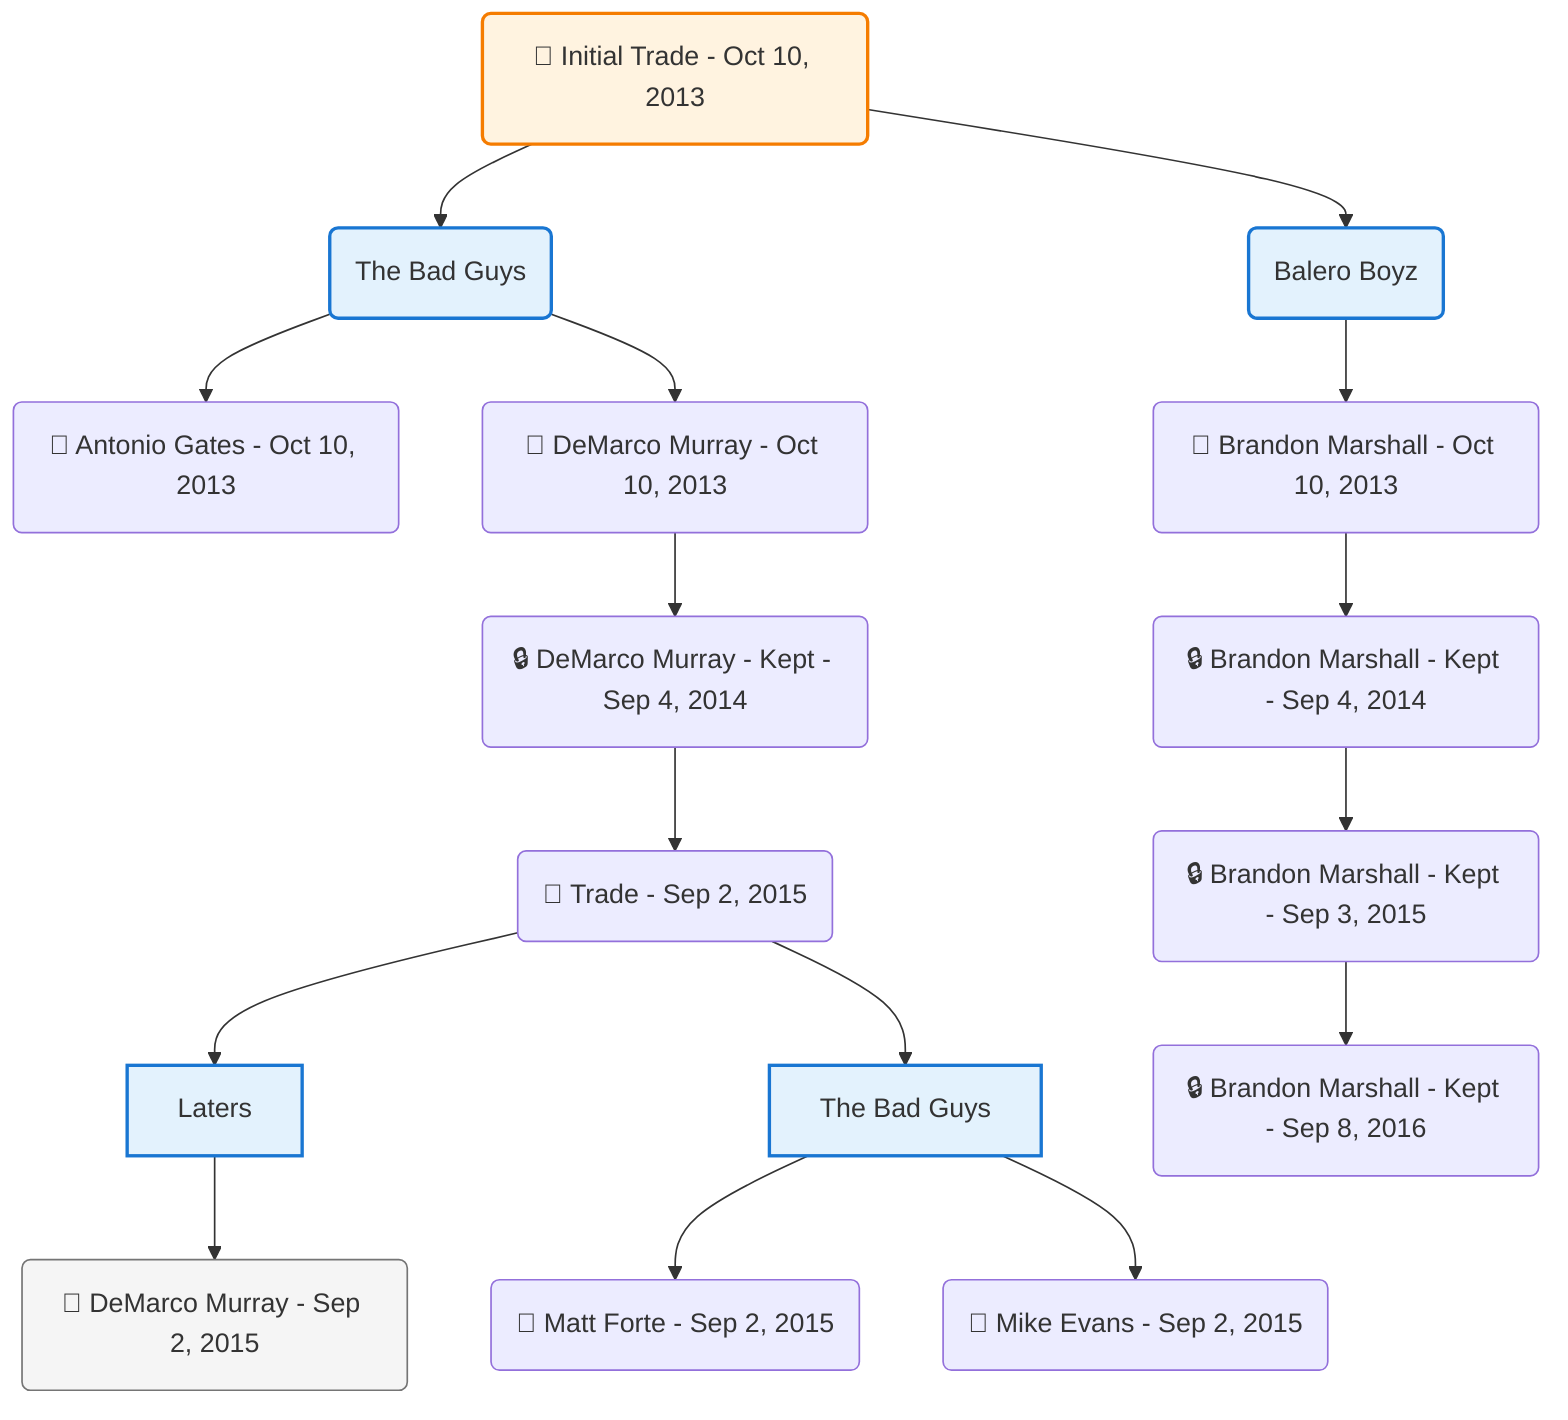 flowchart TD

    TRADE_MAIN("🔄 Initial Trade - Oct 10, 2013")
    TEAM_1("The Bad Guys")
    TEAM_2("Balero Boyz")
    NODE_66533ce7-e424-4db9-b1e6-69d2793fbf37("🔄 Antonio Gates - Oct 10, 2013")
    NODE_c342e257-bce7-4d20-b0e1-b93f656fd37d("🔄 DeMarco Murray - Oct 10, 2013")
    NODE_252cea38-12c7-4de5-92e8-a5111fa2c415("🔒 DeMarco Murray - Kept - Sep 4, 2014")
    TRADE_010a40ad-8d41-4e6b-8d47-6fc59b9e957e_3("🔄 Trade - Sep 2, 2015")
    TEAM_825928a9-7194-43aa-b7ae-fc78c2510b16_4["Laters"]
    NODE_315dcdec-74d4-409e-a6de-7faeccc194c9("🔄 DeMarco Murray - Sep 2, 2015")
    TEAM_b2220d1a-ff75-4622-9757-09978901110f_5["The Bad Guys"]
    NODE_dcd01172-2bef-4dc5-abd7-0eccecc83647("🔄 Matt Forte - Sep 2, 2015")
    NODE_be7b4e4f-e076-4723-be82-ca938ed204cf("🔄 Mike Evans - Sep 2, 2015")
    NODE_118e32c0-67e9-4389-a4ee-c08ac6807fae("🔄 Brandon Marshall - Oct 10, 2013")
    NODE_92c37598-7382-4b39-9000-5d1c3f39f94d("🔒 Brandon Marshall - Kept - Sep 4, 2014")
    NODE_4cce0e57-7dc5-4594-bee2-7c0628468f55("🔒 Brandon Marshall - Kept - Sep 3, 2015")
    NODE_033d402e-8eeb-4c06-bd26-c690226fe23a("🔒 Brandon Marshall - Kept - Sep 8, 2016")

    TRADE_MAIN --> TEAM_1
    TRADE_MAIN --> TEAM_2
    TEAM_1 --> NODE_66533ce7-e424-4db9-b1e6-69d2793fbf37
    TEAM_1 --> NODE_c342e257-bce7-4d20-b0e1-b93f656fd37d
    NODE_c342e257-bce7-4d20-b0e1-b93f656fd37d --> NODE_252cea38-12c7-4de5-92e8-a5111fa2c415
    NODE_252cea38-12c7-4de5-92e8-a5111fa2c415 --> TRADE_010a40ad-8d41-4e6b-8d47-6fc59b9e957e_3
    TRADE_010a40ad-8d41-4e6b-8d47-6fc59b9e957e_3 --> TEAM_825928a9-7194-43aa-b7ae-fc78c2510b16_4
    TEAM_825928a9-7194-43aa-b7ae-fc78c2510b16_4 --> NODE_315dcdec-74d4-409e-a6de-7faeccc194c9
    TRADE_010a40ad-8d41-4e6b-8d47-6fc59b9e957e_3 --> TEAM_b2220d1a-ff75-4622-9757-09978901110f_5
    TEAM_b2220d1a-ff75-4622-9757-09978901110f_5 --> NODE_dcd01172-2bef-4dc5-abd7-0eccecc83647
    TEAM_b2220d1a-ff75-4622-9757-09978901110f_5 --> NODE_be7b4e4f-e076-4723-be82-ca938ed204cf
    TEAM_2 --> NODE_118e32c0-67e9-4389-a4ee-c08ac6807fae
    NODE_118e32c0-67e9-4389-a4ee-c08ac6807fae --> NODE_92c37598-7382-4b39-9000-5d1c3f39f94d
    NODE_92c37598-7382-4b39-9000-5d1c3f39f94d --> NODE_4cce0e57-7dc5-4594-bee2-7c0628468f55
    NODE_4cce0e57-7dc5-4594-bee2-7c0628468f55 --> NODE_033d402e-8eeb-4c06-bd26-c690226fe23a

    %% Node styling
    classDef teamNode fill:#e3f2fd,stroke:#1976d2,stroke-width:2px
    classDef tradeNode fill:#fff3e0,stroke:#f57c00,stroke-width:2px
    classDef playerNode fill:#f3e5f5,stroke:#7b1fa2,stroke-width:1px
    classDef nonRootPlayerNode fill:#f5f5f5,stroke:#757575,stroke-width:1px
    classDef endNode fill:#ffebee,stroke:#c62828,stroke-width:2px
    classDef waiverNode fill:#e8f5e8,stroke:#388e3c,stroke-width:2px
    classDef championshipNode fill:#fff9c4,stroke:#f57f17,stroke-width:3px

    class TEAM_1,TEAM_2,TEAM_825928a9-7194-43aa-b7ae-fc78c2510b16_4,TEAM_b2220d1a-ff75-4622-9757-09978901110f_5 teamNode
    class NODE_315dcdec-74d4-409e-a6de-7faeccc194c9 nonRootPlayerNode
    class TRADE_MAIN tradeNode